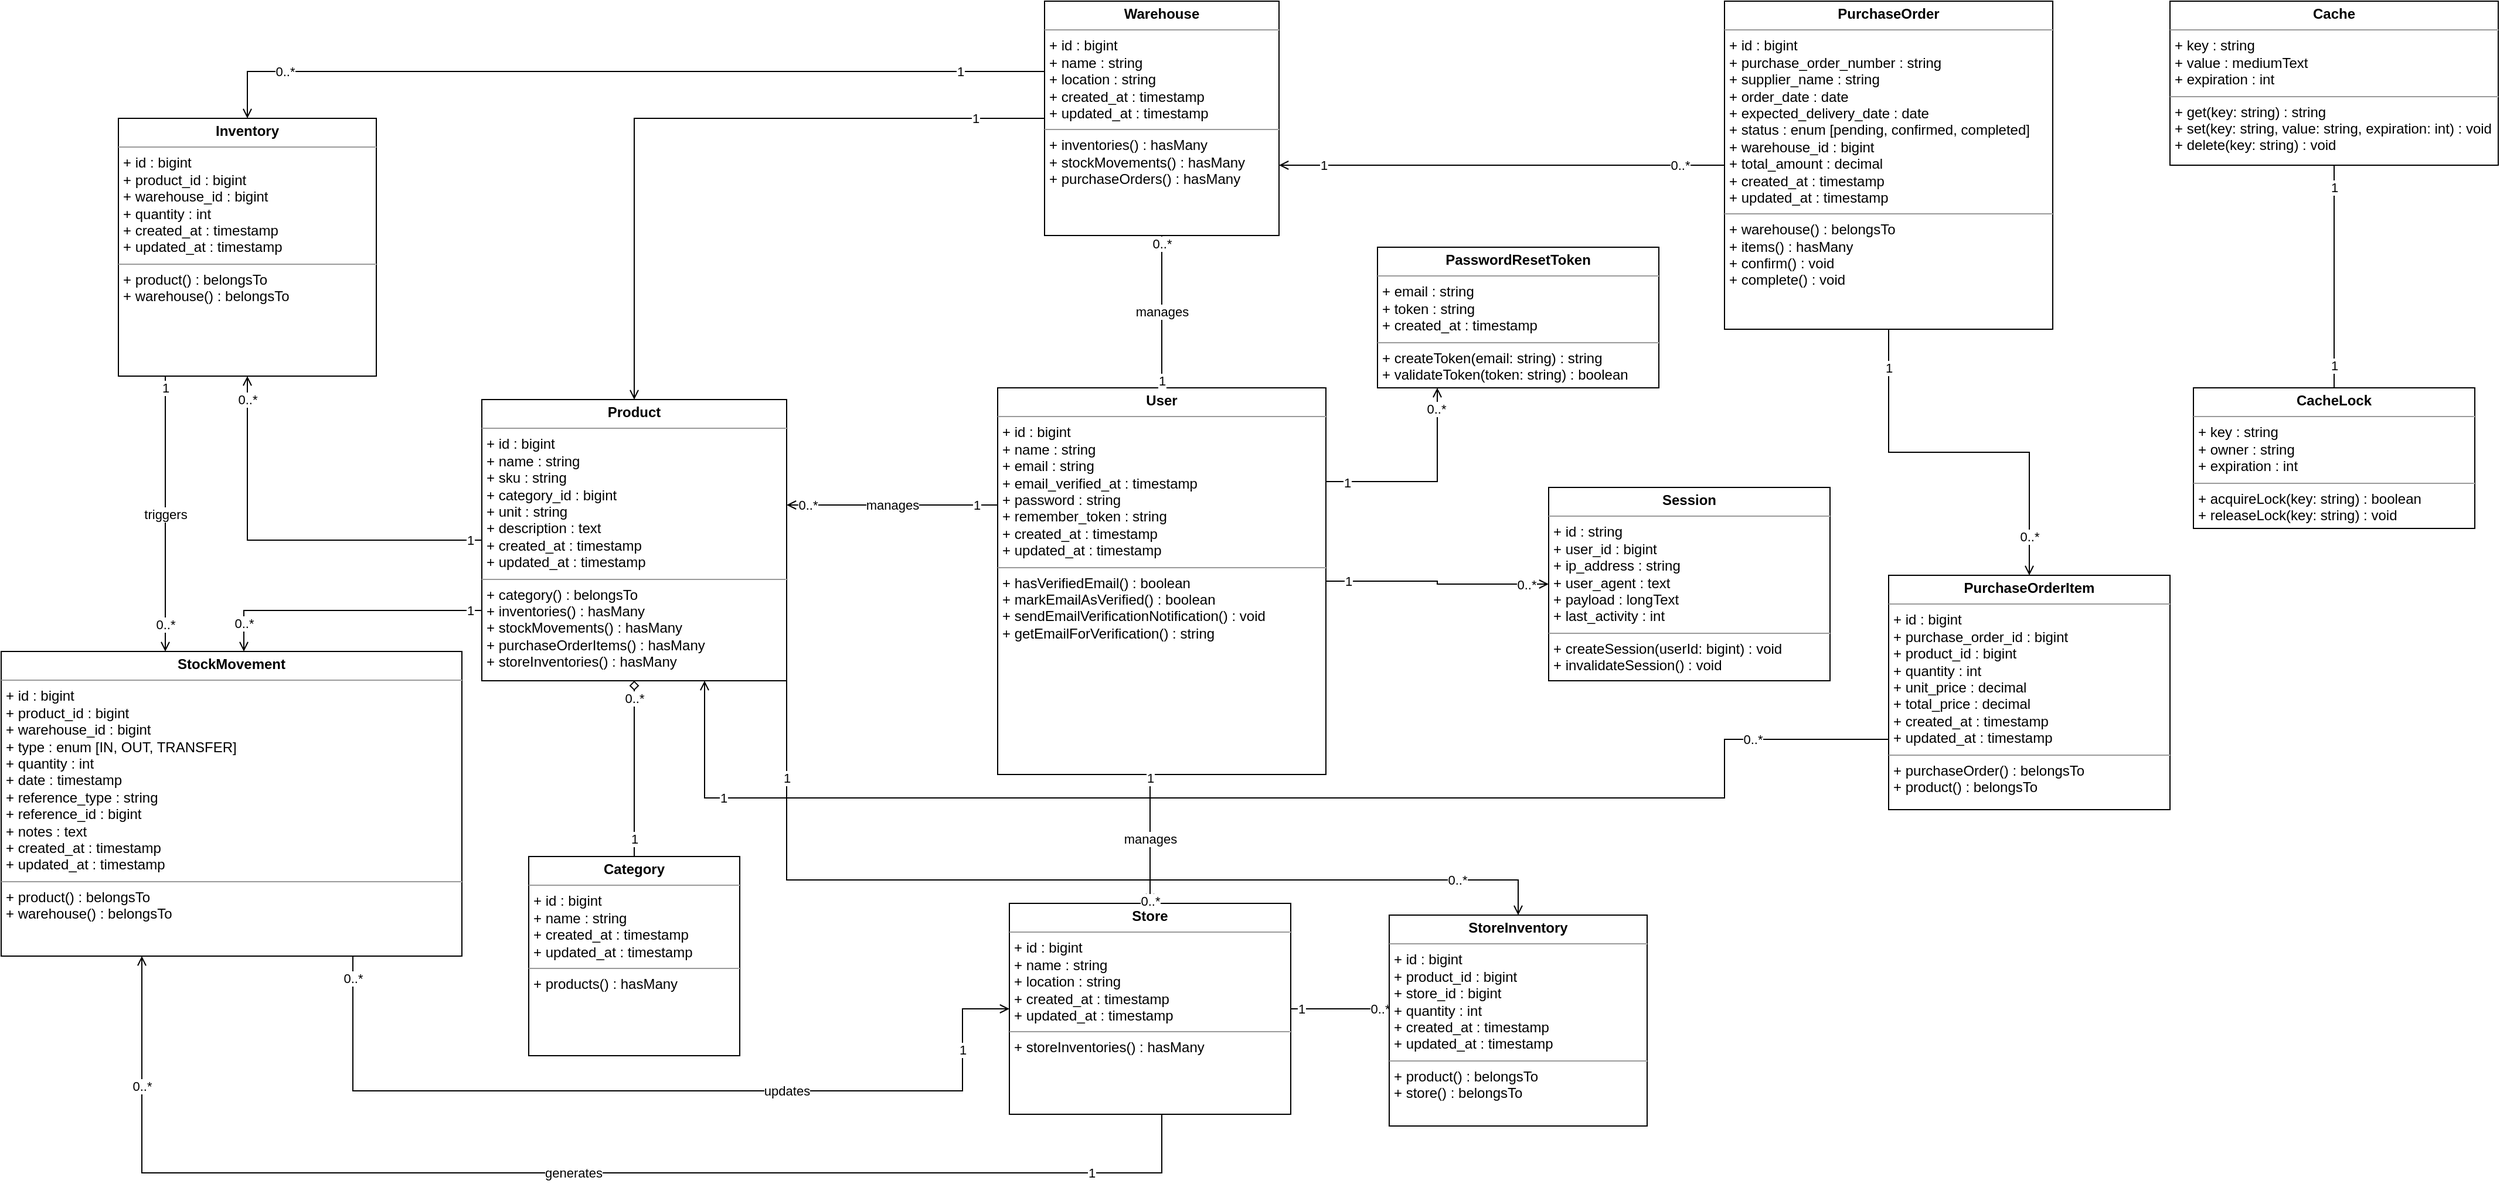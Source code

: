 <mxfile>
    <diagram id="C5RBs43oDa-KdzZeNtuy" name="Page-1">
        <mxGraphModel dx="1938" dy="596" grid="1" gridSize="10" guides="1" tooltips="1" connect="1" arrows="1" fold="1" page="1" pageScale="1" pageWidth="827" pageHeight="1169" math="0" shadow="0">
            <root>
                <mxCell id="0"/>
                <mxCell id="1" parent="0"/>
                <mxCell id="User" value="&lt;p style=&quot;margin:0px;margin-top:4px;text-align:center;&quot;&gt;&lt;b&gt;User&lt;/b&gt;&lt;/p&gt;&lt;hr size=&quot;1&quot;&gt;&lt;p style=&quot;margin:0px;margin-left:4px;&quot;&gt;+ id : bigint&lt;br&gt;+ name : string&lt;br&gt;+ email : string&lt;br&gt;+ email_verified_at : timestamp&lt;br&gt;+ password : string&lt;br&gt;+ remember_token : string&lt;br&gt;+ created_at : timestamp&lt;br&gt;+ updated_at : timestamp&lt;/p&gt;&lt;hr size=&quot;1&quot;&gt;&lt;p style=&quot;margin:0px;margin-left:4px;&quot;&gt;+ hasVerifiedEmail() : boolean&lt;br&gt;+ markEmailAsVerified() : boolean&lt;br&gt;+ sendEmailVerificationNotification() : void&lt;br&gt;+ getEmailForVerification() : string&lt;/p&gt;" style="verticalAlign=top;align=left;overflow=fill;fontSize=12;fontFamily=Helvetica;html=1;" parent="1" vertex="1">
                    <mxGeometry x="80" y="360" width="280" height="330" as="geometry"/>
                </mxCell>
                <mxCell id="PasswordResetToken" value="&lt;p style=&quot;margin:0px;margin-top:4px;text-align:center;&quot;&gt;&lt;b&gt;PasswordResetToken&lt;/b&gt;&lt;/p&gt;&lt;hr size=&quot;1&quot;&gt;&lt;p style=&quot;margin:0px;margin-left:4px;&quot;&gt;+ email : string&lt;br&gt;+ token : string&lt;br&gt;+ created_at : timestamp&lt;/p&gt;&lt;hr size=&quot;1&quot;&gt;&lt;p style=&quot;margin:0px;margin-left:4px;&quot;&gt;+ createToken(email: string) : string&lt;br&gt;+ validateToken(token: string) : boolean&lt;/p&gt;" style="verticalAlign=top;align=left;overflow=fill;fontSize=12;fontFamily=Helvetica;html=1;" parent="1" vertex="1">
                    <mxGeometry x="404" y="240" width="240" height="120" as="geometry"/>
                </mxCell>
                <mxCell id="Session" value="&lt;p style=&quot;margin:0px;margin-top:4px;text-align:center;&quot;&gt;&lt;b&gt;Session&lt;/b&gt;&lt;/p&gt;&lt;hr size=&quot;1&quot;&gt;&lt;p style=&quot;margin:0px;margin-left:4px;&quot;&gt;+ id : string&lt;br&gt;+ user_id : bigint&lt;br&gt;+ ip_address : string&lt;br&gt;+ user_agent : text&lt;br&gt;+ payload : longText&lt;br&gt;+ last_activity : int&lt;/p&gt;&lt;hr size=&quot;1&quot;&gt;&lt;p style=&quot;margin:0px;margin-left:4px;&quot;&gt;+ createSession(userId: bigint) : void&lt;br&gt;+ invalidateSession() : void&lt;/p&gt;" style="verticalAlign=top;align=left;overflow=fill;fontSize=12;fontFamily=Helvetica;html=1;" parent="1" vertex="1">
                    <mxGeometry x="550" y="445" width="240" height="165" as="geometry"/>
                </mxCell>
                <mxCell id="Cache" value="&lt;p style=&quot;margin:0px;margin-top:4px;text-align:center;&quot;&gt;&lt;b&gt;Cache&lt;/b&gt;&lt;/p&gt;&lt;hr size=&quot;1&quot;&gt;&lt;p style=&quot;margin:0px;margin-left:4px;&quot;&gt;+ key : string&lt;br&gt;+ value : mediumText&lt;br&gt;+ expiration : int&lt;/p&gt;&lt;hr size=&quot;1&quot;&gt;&lt;p style=&quot;margin:0px;margin-left:4px;&quot;&gt;+ get(key: string) : string&lt;br&gt;+ set(key: string, value: string, expiration: int) : void&lt;br&gt;+ delete(key: string) : void&lt;/p&gt;" style="verticalAlign=top;align=left;overflow=fill;fontSize=12;fontFamily=Helvetica;html=1;" parent="1" vertex="1">
                    <mxGeometry x="1080" y="30" width="280" height="140" as="geometry"/>
                </mxCell>
                <mxCell id="CacheLock" value="&lt;p style=&quot;margin:0px;margin-top:4px;text-align:center;&quot;&gt;&lt;b&gt;CacheLock&lt;/b&gt;&lt;/p&gt;&lt;hr size=&quot;1&quot;&gt;&lt;p style=&quot;margin:0px;margin-left:4px;&quot;&gt;+ key : string&lt;br&gt;+ owner : string&lt;br&gt;+ expiration : int&lt;/p&gt;&lt;hr size=&quot;1&quot;&gt;&lt;p style=&quot;margin:0px;margin-left:4px;&quot;&gt;+ acquireLock(key: string) : boolean&lt;br&gt;+ releaseLock(key: string) : void&lt;/p&gt;" style="verticalAlign=top;align=left;overflow=fill;fontSize=12;fontFamily=Helvetica;html=1;" parent="1" vertex="1">
                    <mxGeometry x="1100" y="360" width="240" height="120" as="geometry"/>
                </mxCell>
                <mxCell id="Category" value="&lt;p style=&quot;margin:0px;margin-top:4px;text-align:center;&quot;&gt;&lt;b&gt;Category&lt;/b&gt;&lt;/p&gt;&lt;hr size=&quot;1&quot;&gt;&lt;p style=&quot;margin:0px;margin-left:4px;&quot;&gt;+ id : bigint&lt;br&gt;+ name : string&lt;br&gt;+ created_at : timestamp&lt;br&gt;+ updated_at : timestamp&lt;/p&gt;&lt;hr size=&quot;1&quot;&gt;&lt;p style=&quot;margin:0px;margin-left:4px;&quot;&gt;+ products() : hasMany&lt;/p&gt;" style="verticalAlign=top;align=left;overflow=fill;fontSize=12;fontFamily=Helvetica;html=1;" parent="1" vertex="1">
                    <mxGeometry x="-320" y="760" width="180" height="170" as="geometry"/>
                </mxCell>
                <mxCell id="Warehouse" value="&lt;p style=&quot;margin:0px;margin-top:4px;text-align:center;&quot;&gt;&lt;b&gt;Warehouse&lt;/b&gt;&lt;/p&gt;&lt;hr size=&quot;1&quot;&gt;&lt;p style=&quot;margin:0px;margin-left:4px;&quot;&gt;+ id : bigint&lt;br&gt;+ name : string&lt;br&gt;+ location : string&lt;br&gt;+ created_at : timestamp&lt;br&gt;+ updated_at : timestamp&lt;/p&gt;&lt;hr size=&quot;1&quot;&gt;&lt;p style=&quot;margin:0px;margin-left:4px;&quot;&gt;+ inventories() : hasMany&lt;br&gt;+ stockMovements() : hasMany&lt;br&gt;+ purchaseOrders() : hasMany&lt;/p&gt;" style="verticalAlign=top;align=left;overflow=fill;fontSize=12;fontFamily=Helvetica;html=1;" parent="1" vertex="1">
                    <mxGeometry x="120" y="30" width="200" height="200" as="geometry"/>
                </mxCell>
                <mxCell id="Inventory" value="&lt;p style=&quot;margin:0px;margin-top:4px;text-align:center;&quot;&gt;&lt;b&gt;Inventory&lt;/b&gt;&lt;/p&gt;&lt;hr size=&quot;1&quot;&gt;&lt;p style=&quot;margin:0px;margin-left:4px;&quot;&gt;+ id : bigint&lt;br&gt;+ product_id : bigint&lt;br&gt;+ warehouse_id : bigint&lt;br&gt;+ quantity : int&lt;br&gt;+ created_at : timestamp&lt;br&gt;+ updated_at : timestamp&lt;/p&gt;&lt;hr size=&quot;1&quot;&gt;&lt;p style=&quot;margin:0px;margin-left:4px;&quot;&gt;+ product() : belongsTo&lt;br&gt;+ warehouse() : belongsTo&lt;/p&gt;" style="verticalAlign=top;align=left;overflow=fill;fontSize=12;fontFamily=Helvetica;html=1;" parent="1" vertex="1">
                    <mxGeometry x="-670" y="130" width="220" height="220" as="geometry"/>
                </mxCell>
                <mxCell id="StockMovement" value="&lt;p style=&quot;margin:0px;margin-top:4px;text-align:center;&quot;&gt;&lt;b&gt;StockMovement&lt;/b&gt;&lt;/p&gt;&lt;hr size=&quot;1&quot;&gt;&lt;p style=&quot;margin:0px;margin-left:4px;&quot;&gt;+ id : bigint&lt;br&gt;+ product_id : bigint&lt;br&gt;+ warehouse_id : bigint&lt;br&gt;+ type : enum [IN, OUT, TRANSFER]&lt;br&gt;+ quantity : int&lt;br&gt;+ date : timestamp&lt;br&gt;+ reference_type : string&lt;br&gt;+ reference_id : bigint&lt;br&gt;+ notes : text&lt;br&gt;+ created_at : timestamp&lt;br&gt;+ updated_at : timestamp&lt;/p&gt;&lt;hr size=&quot;1&quot;&gt;&lt;p style=&quot;margin:0px;margin-left:4px;&quot;&gt;+ product() : belongsTo&lt;br&gt;+ warehouse() : belongsTo&lt;/p&gt;" style="verticalAlign=top;align=left;overflow=fill;fontSize=12;fontFamily=Helvetica;html=1;" parent="1" vertex="1">
                    <mxGeometry x="-770" y="585" width="393" height="260" as="geometry"/>
                </mxCell>
                <mxCell id="Store" value="&lt;p style=&quot;margin:0px;margin-top:4px;text-align:center;&quot;&gt;&lt;b&gt;Store&lt;/b&gt;&lt;/p&gt;&lt;hr size=&quot;1&quot;&gt;&lt;p style=&quot;margin:0px;margin-left:4px;&quot;&gt;+ id : bigint&lt;br&gt;+ name : string&lt;br&gt;+ location : string&lt;br&gt;+ created_at : timestamp&lt;br&gt;+ updated_at : timestamp&lt;/p&gt;&lt;hr size=&quot;1&quot;&gt;&lt;p style=&quot;margin:0px;margin-left:4px;&quot;&gt;+ storeInventories() : hasMany&lt;/p&gt;" style="verticalAlign=top;align=left;overflow=fill;fontSize=12;fontFamily=Helvetica;html=1;" parent="1" vertex="1">
                    <mxGeometry x="90" y="800" width="240" height="180" as="geometry"/>
                </mxCell>
                <mxCell id="User-PasswordReset" style="edgeStyle=orthogonalEdgeStyle;rounded=0;orthogonalLoop=1;jettySize=auto;html=1;endArrow=open;endFill=0;" parent="1" source="User" target="PasswordResetToken" edge="1">
                    <mxGeometry relative="1" as="geometry">
                        <Array as="points">
                            <mxPoint x="455" y="440"/>
                            <mxPoint x="455" y="320"/>
                        </Array>
                    </mxGeometry>
                </mxCell>
                <mxCell id="User-PasswordReset-Label" value="1" style="edgeLabel;html=1;align=center;verticalAlign=middle;resizable=0;points=[];" parent="User-PasswordReset" connectable="0" vertex="1">
                    <mxGeometry x="-0.8" y="-1" relative="1" as="geometry">
                        <mxPoint as="offset"/>
                    </mxGeometry>
                </mxCell>
                <mxCell id="User-PasswordReset-Label2" value="0..*" style="edgeLabel;html=1;align=center;verticalAlign=middle;resizable=0;points=[];" parent="User-PasswordReset" connectable="0" vertex="1">
                    <mxGeometry x="0.8" y="1" relative="1" as="geometry">
                        <mxPoint as="offset"/>
                    </mxGeometry>
                </mxCell>
                <mxCell id="User-Session" style="edgeStyle=orthogonalEdgeStyle;rounded=0;orthogonalLoop=1;jettySize=auto;html=1;endArrow=open;endFill=0;" parent="1" source="User" target="Session" edge="1">
                    <mxGeometry relative="1" as="geometry"/>
                </mxCell>
                <mxCell id="User-Session-Label" value="1" style="edgeLabel;html=1;align=center;verticalAlign=middle;resizable=0;points=[];" parent="User-Session" connectable="0" vertex="1">
                    <mxGeometry x="-0.8" relative="1" as="geometry">
                        <mxPoint as="offset"/>
                    </mxGeometry>
                </mxCell>
                <mxCell id="User-Session-Label2" value="0..*" style="edgeLabel;html=1;align=center;verticalAlign=middle;resizable=0;points=[];" parent="User-Session" connectable="0" vertex="1">
                    <mxGeometry x="0.8" relative="1" as="geometry">
                        <mxPoint as="offset"/>
                    </mxGeometry>
                </mxCell>
                <mxCell id="User-Product" style="edgeStyle=orthogonalEdgeStyle;rounded=0;orthogonalLoop=1;jettySize=auto;html=1;endArrow=open;endFill=0;" parent="1" source="User" target="Product" edge="1">
                    <mxGeometry relative="1" as="geometry">
                        <Array as="points">
                            <mxPoint y="460"/>
                            <mxPoint y="460"/>
                        </Array>
                    </mxGeometry>
                </mxCell>
                <mxCell id="User-Product-Label" value="1" style="edgeLabel;html=1;align=center;verticalAlign=middle;resizable=0;points=[];" parent="User-Product" connectable="0" vertex="1">
                    <mxGeometry x="-0.8" relative="1" as="geometry">
                        <mxPoint as="offset"/>
                    </mxGeometry>
                </mxCell>
                <mxCell id="User-Product-Label2" value="0..*" style="edgeLabel;html=1;align=center;verticalAlign=middle;resizable=0;points=[];" parent="User-Product" connectable="0" vertex="1">
                    <mxGeometry x="0.8" relative="1" as="geometry">
                        <mxPoint as="offset"/>
                    </mxGeometry>
                </mxCell>
                <mxCell id="User-Product-Label3" value="manages" style="edgeLabel;html=1;align=center;verticalAlign=middle;resizable=0;points=[];" parent="User-Product" connectable="0" vertex="1">
                    <mxGeometry relative="1" as="geometry">
                        <mxPoint as="offset"/>
                    </mxGeometry>
                </mxCell>
                <mxCell id="Category-Product" style="edgeStyle=orthogonalEdgeStyle;rounded=0;orthogonalLoop=1;jettySize=auto;html=1;endArrow=diamond;endFill=0;" parent="1" source="Category" target="Product" edge="1">
                    <mxGeometry relative="1" as="geometry"/>
                </mxCell>
                <mxCell id="Category-Product-Label" value="1" style="edgeLabel;html=1;align=center;verticalAlign=middle;resizable=0;points=[];" parent="Category-Product" connectable="0" vertex="1">
                    <mxGeometry x="-0.8" relative="1" as="geometry">
                        <mxPoint as="offset"/>
                    </mxGeometry>
                </mxCell>
                <mxCell id="Category-Product-Label2" value="0..*" style="edgeLabel;html=1;align=center;verticalAlign=middle;resizable=0;points=[];" parent="Category-Product" connectable="0" vertex="1">
                    <mxGeometry x="0.8" relative="1" as="geometry">
                        <mxPoint as="offset"/>
                    </mxGeometry>
                </mxCell>
                <mxCell id="Cache-CacheLock" style="edgeStyle=orthogonalEdgeStyle;rounded=0;orthogonalLoop=1;jettySize=auto;html=1;endArrow=none;endFill=0;" parent="1" source="Cache" target="CacheLock" edge="1">
                    <mxGeometry relative="1" as="geometry"/>
                </mxCell>
                <mxCell id="Cache-CacheLock-Label" value="1" style="edgeLabel;html=1;align=center;verticalAlign=middle;resizable=0;points=[];" parent="Cache-CacheLock" connectable="0" vertex="1">
                    <mxGeometry x="-0.8" relative="1" as="geometry">
                        <mxPoint as="offset"/>
                    </mxGeometry>
                </mxCell>
                <mxCell id="Cache-CacheLock-Label2" value="1" style="edgeLabel;html=1;align=center;verticalAlign=middle;resizable=0;points=[];" parent="Cache-CacheLock" connectable="0" vertex="1">
                    <mxGeometry x="0.8" relative="1" as="geometry">
                        <mxPoint as="offset"/>
                    </mxGeometry>
                </mxCell>
                <mxCell id="Product-Inventory" style="edgeStyle=orthogonalEdgeStyle;rounded=0;orthogonalLoop=1;jettySize=auto;html=1;endArrow=open;endFill=0;" parent="1" source="Product" target="Inventory" edge="1">
                    <mxGeometry relative="1" as="geometry"/>
                </mxCell>
                <mxCell id="Product-Inventory-Label" value="1" style="edgeLabel;html=1;align=center;verticalAlign=middle;resizable=0;points=[];" parent="Product-Inventory" connectable="0" vertex="1">
                    <mxGeometry x="-0.8" relative="1" as="geometry">
                        <mxPoint x="24" as="offset"/>
                    </mxGeometry>
                </mxCell>
                <mxCell id="Product-Inventory-Label2" value="0..*" style="edgeLabel;html=1;align=center;verticalAlign=middle;resizable=0;points=[];" parent="Product-Inventory" connectable="0" vertex="1">
                    <mxGeometry x="0.8" relative="1" as="geometry">
                        <mxPoint y="-14" as="offset"/>
                    </mxGeometry>
                </mxCell>
                <mxCell id="Product-StockMovement" style="edgeStyle=orthogonalEdgeStyle;rounded=0;orthogonalLoop=1;jettySize=auto;html=1;endArrow=open;endFill=0;" parent="1" source="Product" target="StockMovement" edge="1">
                    <mxGeometry relative="1" as="geometry">
                        <Array as="points">
                            <mxPoint x="-563" y="550"/>
                        </Array>
                    </mxGeometry>
                </mxCell>
                <mxCell id="Product-StockMovement-Label" value="1" style="edgeLabel;html=1;align=center;verticalAlign=middle;resizable=0;points=[];" parent="Product-StockMovement" connectable="0" vertex="1">
                    <mxGeometry x="-0.8" relative="1" as="geometry">
                        <mxPoint x="14" as="offset"/>
                    </mxGeometry>
                </mxCell>
                <mxCell id="Product-StockMovement-Label2" value="0..*" style="edgeLabel;html=1;align=center;verticalAlign=middle;resizable=0;points=[];" parent="Product-StockMovement" connectable="0" vertex="1">
                    <mxGeometry x="0.8" relative="1" as="geometry">
                        <mxPoint as="offset"/>
                    </mxGeometry>
                </mxCell>
                <mxCell id="Warehouse-Inventory" style="edgeStyle=orthogonalEdgeStyle;rounded=0;orthogonalLoop=1;jettySize=auto;html=1;endArrow=open;endFill=0;" parent="1" source="Warehouse" target="Inventory" edge="1">
                    <mxGeometry relative="1" as="geometry">
                        <Array as="points">
                            <mxPoint x="-560" y="90"/>
                        </Array>
                    </mxGeometry>
                </mxCell>
                <mxCell id="Warehouse-Inventory-Label" value="1" style="edgeLabel;html=1;align=center;verticalAlign=middle;resizable=0;points=[];" parent="Warehouse-Inventory" connectable="0" vertex="1">
                    <mxGeometry x="-0.8" relative="1" as="geometry">
                        <mxPoint as="offset"/>
                    </mxGeometry>
                </mxCell>
                <mxCell id="Warehouse-Inventory-Label2" value="0..*" style="edgeLabel;html=1;align=center;verticalAlign=middle;resizable=0;points=[];" parent="Warehouse-Inventory" connectable="0" vertex="1">
                    <mxGeometry x="0.8" relative="1" as="geometry">
                        <mxPoint as="offset"/>
                    </mxGeometry>
                </mxCell>
                <mxCell id="Store-StockMovement" style="edgeStyle=orthogonalEdgeStyle;rounded=0;orthogonalLoop=1;jettySize=auto;html=1;endArrow=open;endFill=0;" parent="1" source="Store" target="StockMovement" edge="1">
                    <mxGeometry relative="1" as="geometry">
                        <Array as="points">
                            <mxPoint x="220" y="1030"/>
                            <mxPoint x="-650" y="1030"/>
                        </Array>
                    </mxGeometry>
                </mxCell>
                <mxCell id="Store-StockMovement-Label" value="1" style="edgeLabel;html=1;align=center;verticalAlign=middle;resizable=0;points=[];" parent="Store-StockMovement" connectable="0" vertex="1">
                    <mxGeometry x="-0.8" relative="1" as="geometry">
                        <mxPoint as="offset"/>
                    </mxGeometry>
                </mxCell>
                <mxCell id="Store-StockMovement-Label2" value="0..*" style="edgeLabel;html=1;align=center;verticalAlign=middle;resizable=0;points=[];" parent="Store-StockMovement" connectable="0" vertex="1">
                    <mxGeometry x="0.8" relative="1" as="geometry">
                        <mxPoint as="offset"/>
                    </mxGeometry>
                </mxCell>
                <mxCell id="Store-StockMovement-Label3" value="generates" style="edgeLabel;html=1;align=center;verticalAlign=middle;resizable=0;points=[];" parent="Store-StockMovement" connectable="0" vertex="1">
                    <mxGeometry relative="1" as="geometry">
                        <mxPoint as="offset"/>
                    </mxGeometry>
                </mxCell>
                <mxCell id="Inventory-StockMovement" style="edgeStyle=orthogonalEdgeStyle;rounded=0;orthogonalLoop=1;jettySize=auto;html=1;endArrow=open;endFill=0;" parent="1" source="Inventory" target="StockMovement" edge="1">
                    <mxGeometry relative="1" as="geometry">
                        <Array as="points">
                            <mxPoint x="-630" y="450"/>
                            <mxPoint x="-630" y="450"/>
                        </Array>
                    </mxGeometry>
                </mxCell>
                <mxCell id="Inventory-StockMovement-Label" value="1" style="edgeLabel;html=1;align=center;verticalAlign=middle;resizable=0;points=[];" parent="Inventory-StockMovement" connectable="0" vertex="1">
                    <mxGeometry x="-0.8" relative="1" as="geometry">
                        <mxPoint y="-14" as="offset"/>
                    </mxGeometry>
                </mxCell>
                <mxCell id="Inventory-StockMovement-Label2" value="0..*" style="edgeLabel;html=1;align=center;verticalAlign=middle;resizable=0;points=[];" parent="Inventory-StockMovement" connectable="0" vertex="1">
                    <mxGeometry x="0.8" relative="1" as="geometry">
                        <mxPoint as="offset"/>
                    </mxGeometry>
                </mxCell>
                <mxCell id="Inventory-StockMovement-Label3" value="triggers" style="edgeLabel;html=1;align=center;verticalAlign=middle;resizable=0;points=[];" parent="Inventory-StockMovement" connectable="0" vertex="1">
                    <mxGeometry relative="1" as="geometry">
                        <mxPoint as="offset"/>
                    </mxGeometry>
                </mxCell>
                <mxCell id="User-Warehouse" style="edgeStyle=orthogonalEdgeStyle;rounded=0;orthogonalLoop=1;jettySize=auto;html=1;endArrow=open;endFill=0;" parent="1" source="User" target="Warehouse" edge="1">
                    <mxGeometry relative="1" as="geometry">
                        <Array as="points">
                            <mxPoint x="220" y="200"/>
                        </Array>
                    </mxGeometry>
                </mxCell>
                <mxCell id="User-Warehouse-Label" value="1" style="edgeLabel;html=1;align=center;verticalAlign=middle;resizable=0;points=[];" parent="User-Warehouse" connectable="0" vertex="1">
                    <mxGeometry x="-0.9" relative="1" as="geometry">
                        <mxPoint as="offset"/>
                    </mxGeometry>
                </mxCell>
                <mxCell id="User-Warehouse-Label2" value="0..*" style="edgeLabel;html=1;align=center;verticalAlign=middle;resizable=0;points=[];" parent="User-Warehouse" connectable="0" vertex="1">
                    <mxGeometry x="0.9" relative="1" as="geometry">
                        <mxPoint as="offset"/>
                    </mxGeometry>
                </mxCell>
                <mxCell id="User-Warehouse-Label3" value="manages" style="edgeLabel;html=1;align=center;verticalAlign=middle;resizable=0;points=[];" parent="User-Warehouse" connectable="0" vertex="1">
                    <mxGeometry relative="1" as="geometry">
                        <mxPoint as="offset"/>
                    </mxGeometry>
                </mxCell>
                <mxCell id="User-Store" style="edgeStyle=orthogonalEdgeStyle;rounded=0;orthogonalLoop=1;jettySize=auto;html=1;endArrow=open;endFill=0;" parent="1" source="User" target="Store" edge="1">
                    <mxGeometry relative="1" as="geometry">
                        <Array as="points">
                            <mxPoint x="210" y="730"/>
                            <mxPoint x="210" y="730"/>
                        </Array>
                    </mxGeometry>
                </mxCell>
                <mxCell id="User-Store-Label" value="1" style="edgeLabel;html=1;align=center;verticalAlign=middle;resizable=0;points=[];" parent="User-Store" connectable="0" vertex="1">
                    <mxGeometry x="-0.95" relative="1" as="geometry">
                        <mxPoint as="offset"/>
                    </mxGeometry>
                </mxCell>
                <mxCell id="User-Store-Label2" value="0..*" style="edgeLabel;html=1;align=center;verticalAlign=middle;resizable=0;points=[];" parent="User-Store" connectable="0" vertex="1">
                    <mxGeometry x="0.95" relative="1" as="geometry">
                        <mxPoint as="offset"/>
                    </mxGeometry>
                </mxCell>
                <mxCell id="User-Store-Label3" value="manages" style="edgeLabel;html=1;align=center;verticalAlign=middle;resizable=0;points=[];" parent="User-Store" connectable="0" vertex="1">
                    <mxGeometry relative="1" as="geometry">
                        <mxPoint as="offset"/>
                    </mxGeometry>
                </mxCell>
                <mxCell id="StockMovement-Store" style="edgeStyle=orthogonalEdgeStyle;rounded=0;orthogonalLoop=1;jettySize=auto;html=1;endArrow=open;endFill=0;" parent="1" source="StockMovement" target="Store" edge="1">
                    <mxGeometry relative="1" as="geometry">
                        <Array as="points">
                            <mxPoint x="-470" y="960"/>
                            <mxPoint x="50" y="960"/>
                            <mxPoint x="50" y="890"/>
                        </Array>
                    </mxGeometry>
                </mxCell>
                <mxCell id="StockMovement-Store-Label" value="0..*" style="edgeLabel;html=1;align=center;verticalAlign=middle;resizable=0;points=[];" parent="StockMovement-Store" connectable="0" vertex="1">
                    <mxGeometry x="-0.8" relative="1" as="geometry">
                        <mxPoint y="-56" as="offset"/>
                    </mxGeometry>
                </mxCell>
                <mxCell id="StockMovement-Store-Label2" value="1" style="edgeLabel;html=1;align=center;verticalAlign=middle;resizable=0;points=[];" parent="StockMovement-Store" connectable="0" vertex="1">
                    <mxGeometry x="0.8" relative="1" as="geometry">
                        <mxPoint as="offset"/>
                    </mxGeometry>
                </mxCell>
                <mxCell id="StockMovement-Store-Label3" value="updates" style="edgeLabel;html=1;align=center;verticalAlign=middle;resizable=0;points=[];" parent="StockMovement-Store" connectable="0" vertex="1">
                    <mxGeometry x="0.3" relative="1" as="geometry">
                        <mxPoint as="offset"/>
                    </mxGeometry>
                </mxCell>
                <mxCell id="2" value="" style="edgeStyle=orthogonalEdgeStyle;rounded=0;orthogonalLoop=1;jettySize=auto;html=1;endArrow=open;endFill=0;" parent="1" source="Warehouse" target="Product" edge="1">
                    <mxGeometry relative="1" as="geometry">
                        <Array as="points"/>
                        <mxPoint x="-90" y="300" as="sourcePoint"/>
                        <mxPoint x="-100" y="820" as="targetPoint"/>
                    </mxGeometry>
                </mxCell>
                <mxCell id="3" value="1" style="edgeLabel;html=1;align=center;verticalAlign=middle;resizable=0;points=[];" parent="2" connectable="0" vertex="1">
                    <mxGeometry x="-0.8" relative="1" as="geometry">
                        <mxPoint as="offset"/>
                    </mxGeometry>
                </mxCell>
                <mxCell id="PurchaseOrder-Warehouse" style="edgeStyle=orthogonalEdgeStyle;rounded=0;orthogonalLoop=1;jettySize=auto;html=1;endArrow=open;endFill=0;" parent="1" source="PurchaseOrder" target="Warehouse" edge="1">
                    <mxGeometry relative="1" as="geometry">
                        <Array as="points">
                            <mxPoint x="700" y="150"/>
                            <mxPoint x="320" y="150"/>
                        </Array>
                    </mxGeometry>
                </mxCell>
                <mxCell id="PurchaseOrder-Warehouse-Label" value="1" style="edgeLabel;html=1;align=center;verticalAlign=middle;resizable=0;points=[];" parent="PurchaseOrder-Warehouse" connectable="0" vertex="1">
                    <mxGeometry x="0.8" relative="1" as="geometry">
                        <mxPoint as="offset"/>
                    </mxGeometry>
                </mxCell>
                <mxCell id="PurchaseOrder-Warehouse-Label2" value="0..*" style="edgeLabel;html=1;align=center;verticalAlign=middle;resizable=0;points=[];" parent="PurchaseOrder-Warehouse" connectable="0" vertex="1">
                    <mxGeometry x="-0.8" relative="1" as="geometry">
                        <mxPoint as="offset"/>
                    </mxGeometry>
                </mxCell>
                <mxCell id="PurchaseOrder-Items" style="edgeStyle=orthogonalEdgeStyle;rounded=0;orthogonalLoop=1;jettySize=auto;html=1;endArrow=open;endFill=0;" parent="1" source="PurchaseOrder" target="PurchaseOrderItem" edge="1">
                    <mxGeometry relative="1" as="geometry"/>
                </mxCell>
                <mxCell id="PurchaseOrder-Items-Label" value="1" style="edgeLabel;html=1;align=center;verticalAlign=middle;resizable=0;points=[];" parent="PurchaseOrder-Items" connectable="0" vertex="1">
                    <mxGeometry x="-0.8" relative="1" as="geometry">
                        <mxPoint as="offset"/>
                    </mxGeometry>
                </mxCell>
                <mxCell id="PurchaseOrder-Items-Label2" value="0..*" style="edgeLabel;html=1;align=center;verticalAlign=middle;resizable=0;points=[];" parent="PurchaseOrder-Items" connectable="0" vertex="1">
                    <mxGeometry x="0.8" relative="1" as="geometry">
                        <mxPoint as="offset"/>
                    </mxGeometry>
                </mxCell>
                <mxCell id="PurchaseOrderItem-Product" style="edgeStyle=orthogonalEdgeStyle;rounded=0;orthogonalLoop=1;jettySize=auto;html=1;endArrow=open;endFill=0;" parent="1" source="PurchaseOrderItem" target="Product" edge="1">
                    <mxGeometry relative="1" as="geometry">
                        <Array as="points">
                            <mxPoint x="700" y="660"/>
                            <mxPoint x="700" y="710"/>
                            <mxPoint x="-170" y="710"/>
                        </Array>
                    </mxGeometry>
                </mxCell>
                <mxCell id="PurchaseOrderItem-Product-Label" value="1" style="edgeLabel;html=1;align=center;verticalAlign=middle;resizable=0;points=[];" parent="PurchaseOrderItem-Product" connectable="0" vertex="1">
                    <mxGeometry x="0.8" relative="1" as="geometry">
                        <mxPoint as="offset"/>
                    </mxGeometry>
                </mxCell>
                <mxCell id="PurchaseOrderItem-Product-Label2" value="0..*" style="edgeLabel;html=1;align=center;verticalAlign=middle;resizable=0;points=[];" parent="PurchaseOrderItem-Product" connectable="0" vertex="1">
                    <mxGeometry x="-0.8" relative="1" as="geometry">
                        <mxPoint as="offset"/>
                    </mxGeometry>
                </mxCell>
                <mxCell id="Store-StoreInventory" style="edgeStyle=orthogonalEdgeStyle;rounded=0;orthogonalLoop=1;jettySize=auto;html=1;endArrow=open;endFill=0;" parent="1" source="Store" target="StoreInventory" edge="1">
                    <mxGeometry relative="1" as="geometry">
                        <Array as="points">
                            <mxPoint x="330" y="890"/>
                            <mxPoint x="510" y="890"/>
                        </Array>
                    </mxGeometry>
                </mxCell>
                <mxCell id="Store-StoreInventory-Label" value="1" style="edgeLabel;html=1;align=center;verticalAlign=middle;resizable=0;points=[];" parent="Store-StoreInventory" connectable="0" vertex="1">
                    <mxGeometry x="-0.8" relative="1" as="geometry">
                        <mxPoint as="offset"/>
                    </mxGeometry>
                </mxCell>
                <mxCell id="Store-StoreInventory-Label2" value="0..*" style="edgeLabel;html=1;align=center;verticalAlign=middle;resizable=0;points=[];" parent="Store-StoreInventory" connectable="0" vertex="1">
                    <mxGeometry x="0.8" relative="1" as="geometry">
                        <mxPoint as="offset"/>
                    </mxGeometry>
                </mxCell>
                <mxCell id="Product-StoreInventory" style="edgeStyle=orthogonalEdgeStyle;rounded=0;orthogonalLoop=1;jettySize=auto;html=1;endArrow=open;endFill=0;" parent="1" source="Product" target="StoreInventory" edge="1">
                    <mxGeometry relative="1" as="geometry">
                        <Array as="points">
                            <mxPoint x="-100" y="780"/>
                            <mxPoint x="524" y="780"/>
                        </Array>
                        <mxPoint x="-100" y="550" as="sourcePoint"/>
                        <mxPoint x="524" y="790" as="targetPoint"/>
                    </mxGeometry>
                </mxCell>
                <mxCell id="Product-StoreInventory-Label" value="1" style="edgeLabel;html=1;align=center;verticalAlign=middle;resizable=0;points=[];" parent="Product-StoreInventory" connectable="0" vertex="1">
                    <mxGeometry x="-0.8" relative="1" as="geometry">
                        <mxPoint as="offset"/>
                    </mxGeometry>
                </mxCell>
                <mxCell id="Product-StoreInventory-Label2" value="0..*" style="edgeLabel;html=1;align=center;verticalAlign=middle;resizable=0;points=[];" parent="Product-StoreInventory" connectable="0" vertex="1">
                    <mxGeometry x="0.8" relative="1" as="geometry">
                        <mxPoint as="offset"/>
                    </mxGeometry>
                </mxCell>
                <mxCell id="Product" value="&lt;p style=&quot;margin:0px;margin-top:4px;text-align:center;&quot;&gt;&lt;b&gt;Product&lt;/b&gt;&lt;/p&gt;&lt;hr size=&quot;1&quot;&gt;&lt;p style=&quot;margin:0px;margin-left:4px;&quot;&gt;+ id : bigint&lt;br&gt;+ name : string&lt;br&gt;+ sku : string&lt;br&gt;+ category_id : bigint&lt;br&gt;+ unit : string&lt;br&gt;+ description : text&lt;br&gt;+ created_at : timestamp&lt;br&gt;+ updated_at : timestamp&lt;/p&gt;&lt;hr size=&quot;1&quot;&gt;&lt;p style=&quot;margin:0px;margin-left:4px;&quot;&gt;+ category() : belongsTo&lt;br&gt;+ inventories() : hasMany&lt;br&gt;+ stockMovements() : hasMany&lt;br&gt;+ purchaseOrderItems() : hasMany&lt;br&gt;+ storeInventories() : hasMany&lt;/p&gt;" style="verticalAlign=top;align=left;overflow=fill;fontSize=12;fontFamily=Helvetica;html=1;" parent="1" vertex="1">
                    <mxGeometry x="-360" y="370" width="260" height="240" as="geometry"/>
                </mxCell>
                <mxCell id="StoreInventory" value="&lt;p style=&quot;margin:0px;margin-top:4px;text-align:center;&quot;&gt;&lt;b&gt;StoreInventory&lt;/b&gt;&lt;/p&gt;&lt;hr size=&quot;1&quot;&gt;&lt;p style=&quot;margin:0px;margin-left:4px;&quot;&gt;+ id : bigint&lt;br&gt;+ product_id : bigint&lt;br&gt;+ store_id : bigint&lt;br&gt;+ quantity : int&lt;br&gt;+ created_at : timestamp&lt;br&gt;+ updated_at : timestamp&lt;/p&gt;&lt;hr size=&quot;1&quot;&gt;&lt;p style=&quot;margin:0px;margin-left:4px;&quot;&gt;+ product() : belongsTo&lt;br&gt;+ store() : belongsTo&lt;/p&gt;" style="verticalAlign=top;align=left;overflow=fill;fontSize=12;fontFamily=Helvetica;html=1;" parent="1" vertex="1">
                    <mxGeometry x="414" y="810" width="220" height="180" as="geometry"/>
                </mxCell>
                <mxCell id="PurchaseOrder" value="&lt;p style=&quot;margin:0px;margin-top:4px;text-align:center;&quot;&gt;&lt;b&gt;PurchaseOrder&lt;/b&gt;&lt;/p&gt;&lt;hr size=&quot;1&quot;&gt;&lt;p style=&quot;margin:0px;margin-left:4px;&quot;&gt;+ id : bigint&lt;br&gt;+ purchase_order_number : string&lt;br&gt;+ supplier_name : string&lt;br&gt;+ order_date : date&lt;br&gt;+ expected_delivery_date : date&lt;br&gt;+ status : enum [pending, confirmed, completed]&lt;br&gt;+ warehouse_id : bigint&lt;br&gt;+ total_amount : decimal&lt;br&gt;+ created_at : timestamp&lt;br&gt;+ updated_at : timestamp&lt;/p&gt;&lt;hr size=&quot;1&quot;&gt;&lt;p style=&quot;margin:0px;margin-left:4px;&quot;&gt;+ warehouse() : belongsTo&lt;br&gt;+ items() : hasMany&lt;br&gt;+ confirm() : void&lt;br&gt;+ complete() : void&lt;/p&gt;" style="verticalAlign=top;align=left;overflow=fill;fontSize=12;fontFamily=Helvetica;html=1;" parent="1" vertex="1">
                    <mxGeometry x="700" y="30" width="280" height="280" as="geometry"/>
                </mxCell>
                <mxCell id="PurchaseOrderItem" value="&lt;p style=&quot;margin:0px;margin-top:4px;text-align:center;&quot;&gt;&lt;b&gt;PurchaseOrderItem&lt;/b&gt;&lt;/p&gt;&lt;hr size=&quot;1&quot;&gt;&lt;p style=&quot;margin:0px;margin-left:4px;&quot;&gt;+ id : bigint&lt;br&gt;+ purchase_order_id : bigint&lt;br&gt;+ product_id : bigint&lt;br&gt;+ quantity : int&lt;br&gt;+ unit_price : decimal&lt;br&gt;+ total_price : decimal&lt;br&gt;+ created_at : timestamp&lt;br&gt;+ updated_at : timestamp&lt;/p&gt;&lt;hr size=&quot;1&quot;&gt;&lt;p style=&quot;margin:0px;margin-left:4px;&quot;&gt;+ purchaseOrder() : belongsTo&lt;br&gt;+ product() : belongsTo&lt;/p&gt;" style="verticalAlign=top;align=left;overflow=fill;fontSize=12;fontFamily=Helvetica;html=1;" parent="1" vertex="1">
                    <mxGeometry x="840" y="520" width="240" height="200" as="geometry"/>
                </mxCell>
            </root>
        </mxGraphModel>
    </diagram>
</mxfile>